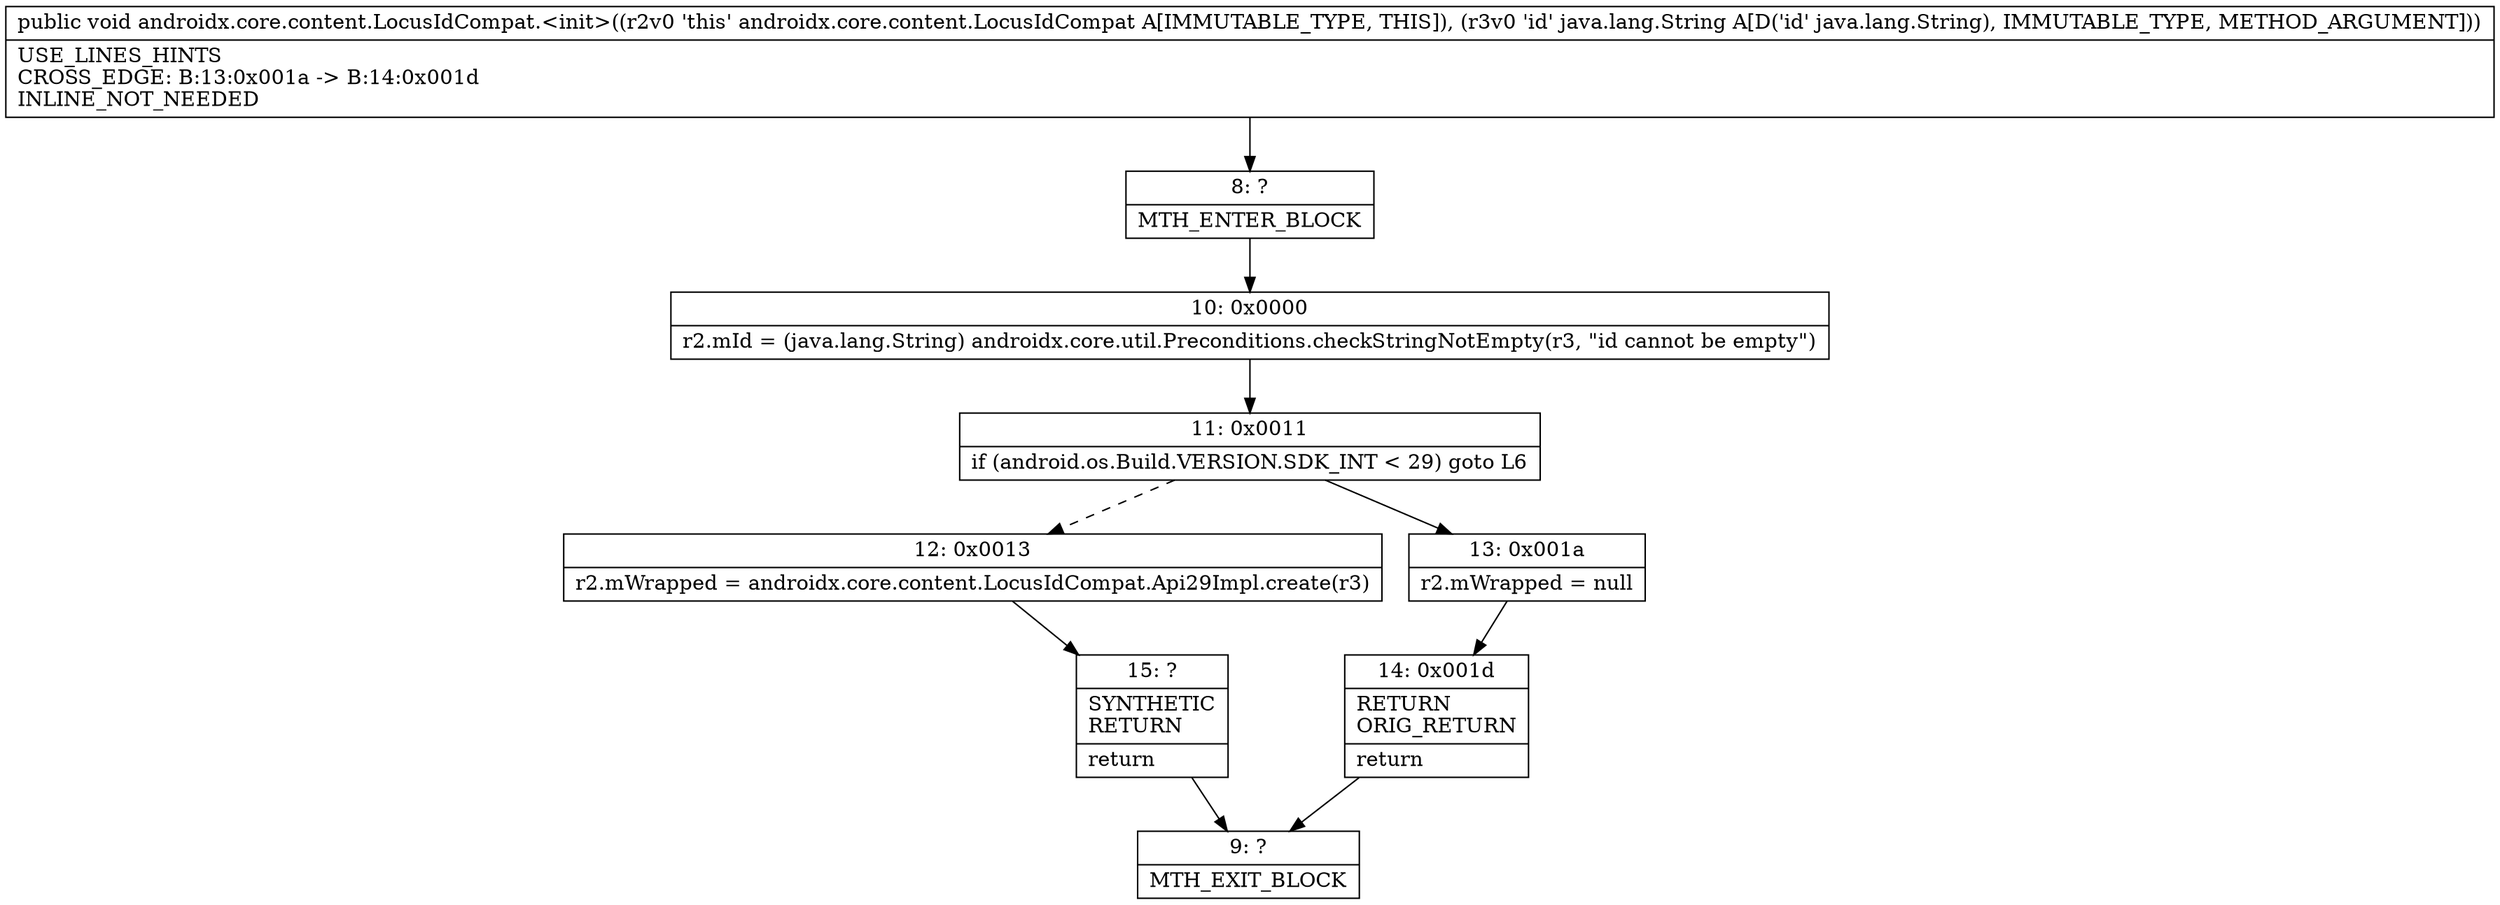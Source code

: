 digraph "CFG forandroidx.core.content.LocusIdCompat.\<init\>(Ljava\/lang\/String;)V" {
Node_8 [shape=record,label="{8\:\ ?|MTH_ENTER_BLOCK\l}"];
Node_10 [shape=record,label="{10\:\ 0x0000|r2.mId = (java.lang.String) androidx.core.util.Preconditions.checkStringNotEmpty(r3, \"id cannot be empty\")\l}"];
Node_11 [shape=record,label="{11\:\ 0x0011|if (android.os.Build.VERSION.SDK_INT \< 29) goto L6\l}"];
Node_12 [shape=record,label="{12\:\ 0x0013|r2.mWrapped = androidx.core.content.LocusIdCompat.Api29Impl.create(r3)\l}"];
Node_15 [shape=record,label="{15\:\ ?|SYNTHETIC\lRETURN\l|return\l}"];
Node_9 [shape=record,label="{9\:\ ?|MTH_EXIT_BLOCK\l}"];
Node_13 [shape=record,label="{13\:\ 0x001a|r2.mWrapped = null\l}"];
Node_14 [shape=record,label="{14\:\ 0x001d|RETURN\lORIG_RETURN\l|return\l}"];
MethodNode[shape=record,label="{public void androidx.core.content.LocusIdCompat.\<init\>((r2v0 'this' androidx.core.content.LocusIdCompat A[IMMUTABLE_TYPE, THIS]), (r3v0 'id' java.lang.String A[D('id' java.lang.String), IMMUTABLE_TYPE, METHOD_ARGUMENT]))  | USE_LINES_HINTS\lCROSS_EDGE: B:13:0x001a \-\> B:14:0x001d\lINLINE_NOT_NEEDED\l}"];
MethodNode -> Node_8;Node_8 -> Node_10;
Node_10 -> Node_11;
Node_11 -> Node_12[style=dashed];
Node_11 -> Node_13;
Node_12 -> Node_15;
Node_15 -> Node_9;
Node_13 -> Node_14;
Node_14 -> Node_9;
}

